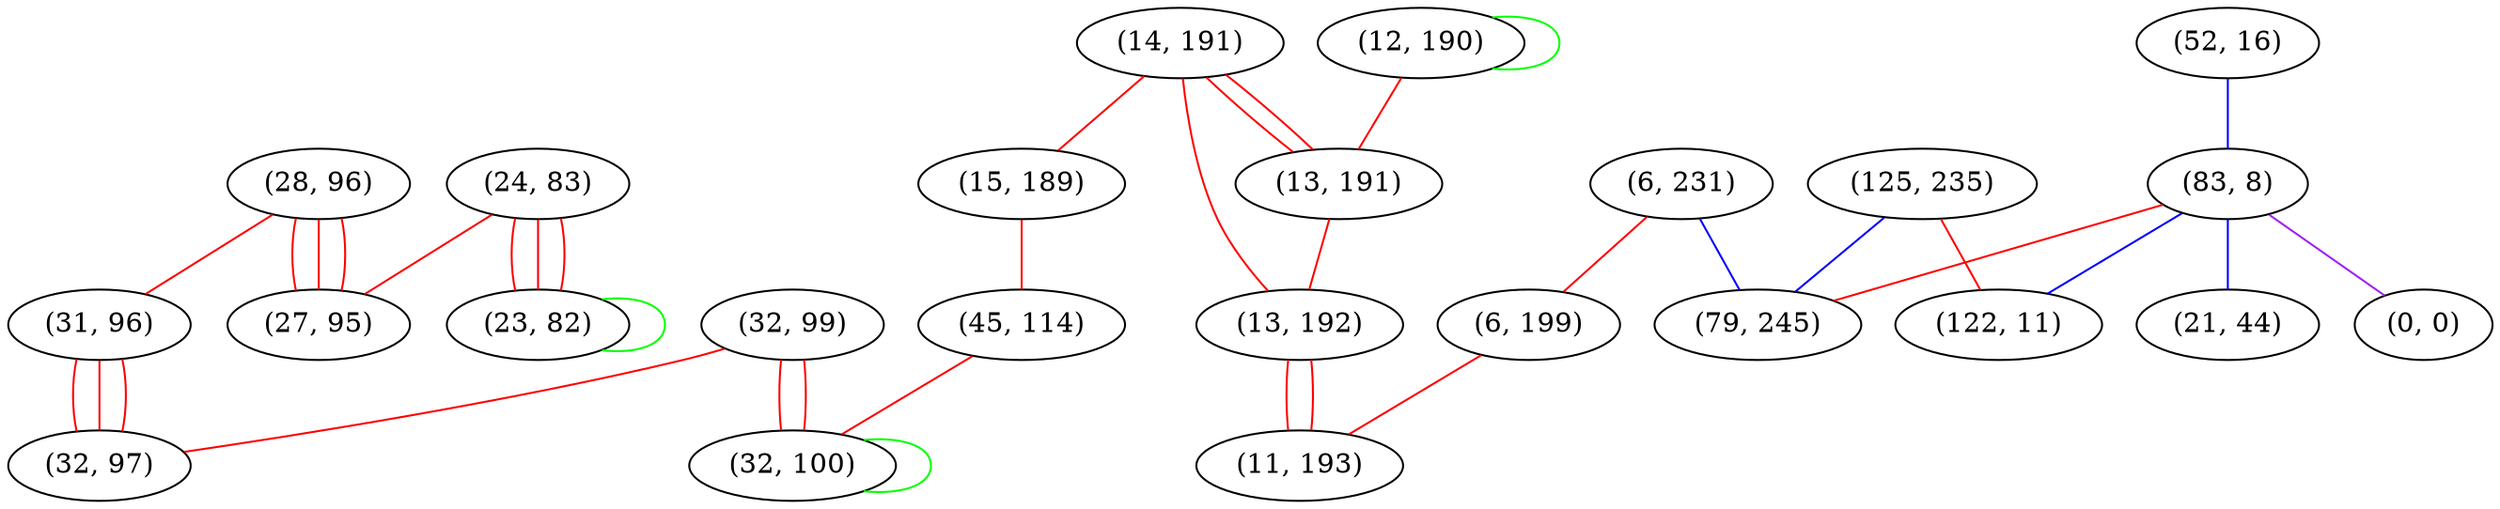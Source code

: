 graph "" {
"(24, 83)";
"(14, 191)";
"(125, 235)";
"(12, 190)";
"(28, 96)";
"(27, 95)";
"(32, 99)";
"(13, 191)";
"(52, 16)";
"(15, 189)";
"(45, 114)";
"(32, 100)";
"(13, 192)";
"(83, 8)";
"(0, 0)";
"(6, 231)";
"(79, 245)";
"(21, 44)";
"(31, 96)";
"(32, 97)";
"(6, 199)";
"(11, 193)";
"(122, 11)";
"(23, 82)";
"(24, 83)" -- "(27, 95)"  [color=red, key=0, weight=1];
"(24, 83)" -- "(23, 82)"  [color=red, key=0, weight=1];
"(24, 83)" -- "(23, 82)"  [color=red, key=1, weight=1];
"(24, 83)" -- "(23, 82)"  [color=red, key=2, weight=1];
"(14, 191)" -- "(15, 189)"  [color=red, key=0, weight=1];
"(14, 191)" -- "(13, 191)"  [color=red, key=0, weight=1];
"(14, 191)" -- "(13, 191)"  [color=red, key=1, weight=1];
"(14, 191)" -- "(13, 192)"  [color=red, key=0, weight=1];
"(125, 235)" -- "(79, 245)"  [color=blue, key=0, weight=3];
"(125, 235)" -- "(122, 11)"  [color=red, key=0, weight=1];
"(12, 190)" -- "(13, 191)"  [color=red, key=0, weight=1];
"(12, 190)" -- "(12, 190)"  [color=green, key=0, weight=2];
"(28, 96)" -- "(27, 95)"  [color=red, key=0, weight=1];
"(28, 96)" -- "(27, 95)"  [color=red, key=1, weight=1];
"(28, 96)" -- "(27, 95)"  [color=red, key=2, weight=1];
"(28, 96)" -- "(31, 96)"  [color=red, key=0, weight=1];
"(32, 99)" -- "(32, 97)"  [color=red, key=0, weight=1];
"(32, 99)" -- "(32, 100)"  [color=red, key=0, weight=1];
"(32, 99)" -- "(32, 100)"  [color=red, key=1, weight=1];
"(13, 191)" -- "(13, 192)"  [color=red, key=0, weight=1];
"(52, 16)" -- "(83, 8)"  [color=blue, key=0, weight=3];
"(15, 189)" -- "(45, 114)"  [color=red, key=0, weight=1];
"(45, 114)" -- "(32, 100)"  [color=red, key=0, weight=1];
"(32, 100)" -- "(32, 100)"  [color=green, key=0, weight=2];
"(13, 192)" -- "(11, 193)"  [color=red, key=0, weight=1];
"(13, 192)" -- "(11, 193)"  [color=red, key=1, weight=1];
"(83, 8)" -- "(21, 44)"  [color=blue, key=0, weight=3];
"(83, 8)" -- "(79, 245)"  [color=red, key=0, weight=1];
"(83, 8)" -- "(122, 11)"  [color=blue, key=0, weight=3];
"(83, 8)" -- "(0, 0)"  [color=purple, key=0, weight=4];
"(6, 231)" -- "(79, 245)"  [color=blue, key=0, weight=3];
"(6, 231)" -- "(6, 199)"  [color=red, key=0, weight=1];
"(31, 96)" -- "(32, 97)"  [color=red, key=0, weight=1];
"(31, 96)" -- "(32, 97)"  [color=red, key=1, weight=1];
"(31, 96)" -- "(32, 97)"  [color=red, key=2, weight=1];
"(6, 199)" -- "(11, 193)"  [color=red, key=0, weight=1];
"(23, 82)" -- "(23, 82)"  [color=green, key=0, weight=2];
}
